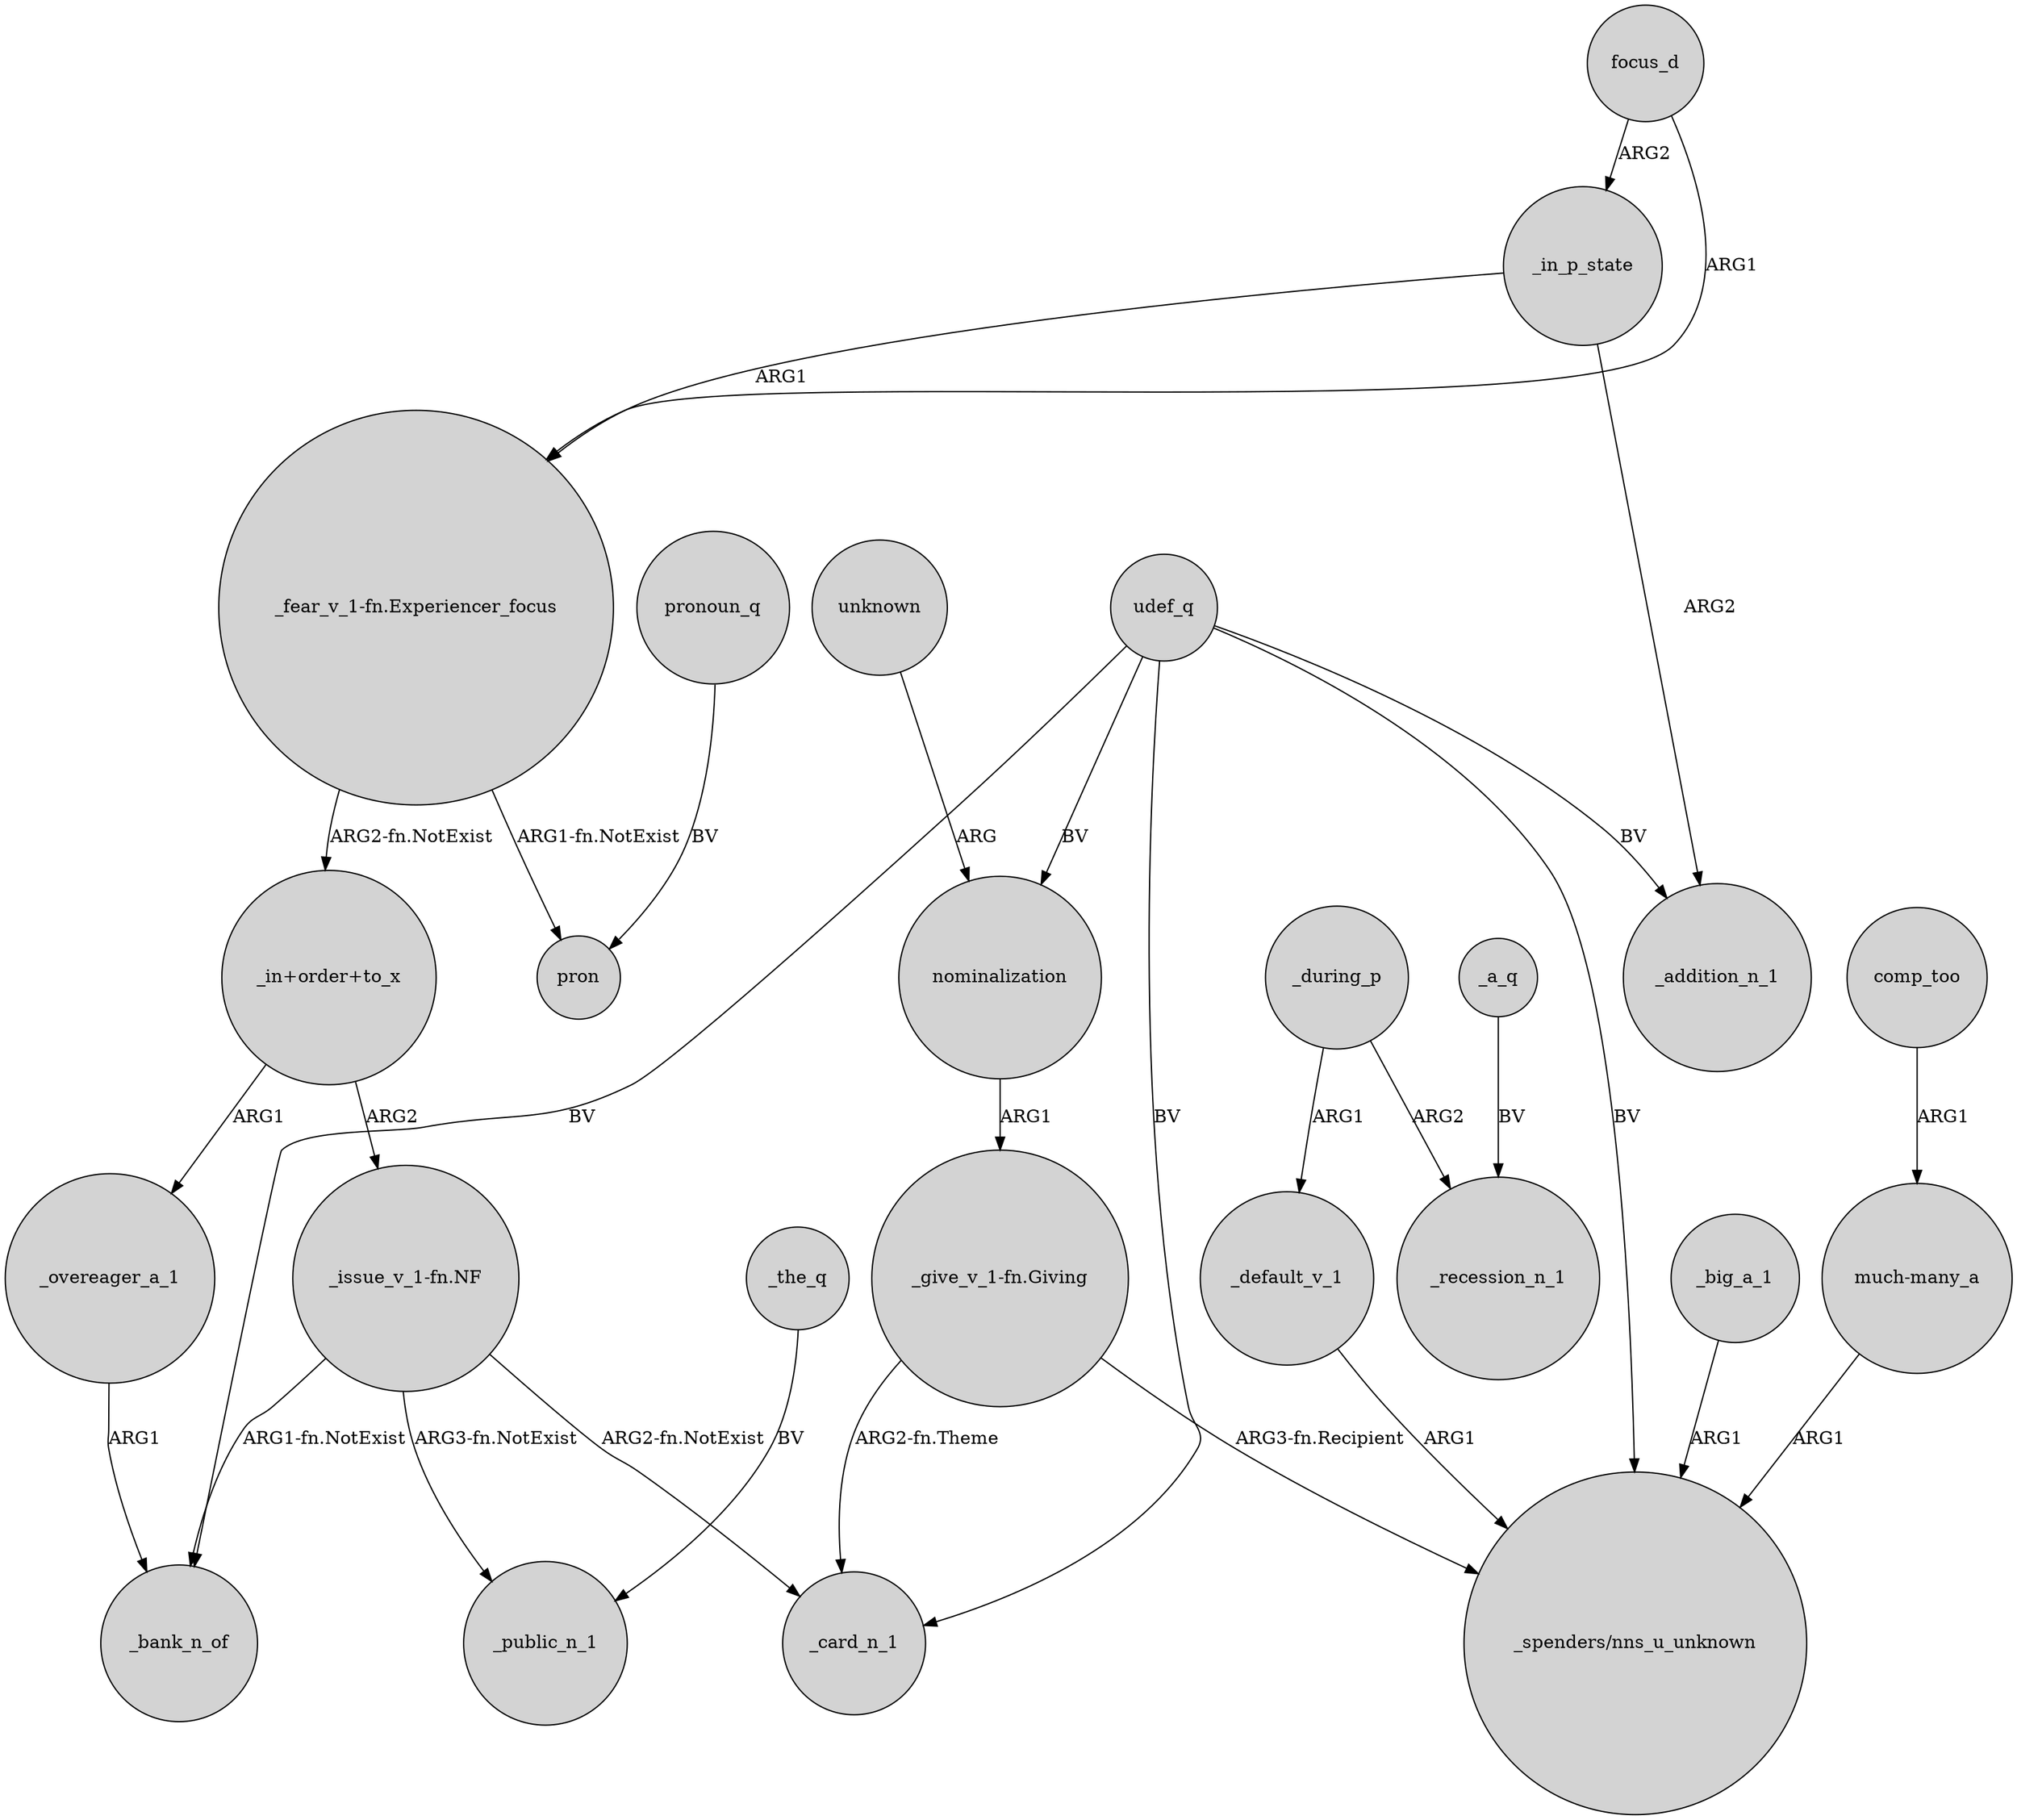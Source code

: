 digraph {
	node [shape=circle style=filled]
	"_fear_v_1-fn.Experiencer_focus" -> pron [label="ARG1-fn.NotExist"]
	unknown -> nominalization [label=ARG]
	"_give_v_1-fn.Giving" -> _card_n_1 [label="ARG2-fn.Theme"]
	comp_too -> "much-many_a" [label=ARG1]
	"_fear_v_1-fn.Experiencer_focus" -> "_in+order+to_x" [label="ARG2-fn.NotExist"]
	focus_d -> _in_p_state [label=ARG2]
	"_issue_v_1-fn.NF" -> _card_n_1 [label="ARG2-fn.NotExist"]
	"_in+order+to_x" -> _overeager_a_1 [label=ARG1]
	udef_q -> "_spenders/nns_u_unknown" [label=BV]
	_during_p -> _recession_n_1 [label=ARG2]
	_during_p -> _default_v_1 [label=ARG1]
	"_issue_v_1-fn.NF" -> _public_n_1 [label="ARG3-fn.NotExist"]
	_overeager_a_1 -> _bank_n_of [label=ARG1]
	udef_q -> _card_n_1 [label=BV]
	_default_v_1 -> "_spenders/nns_u_unknown" [label=ARG1]
	"_give_v_1-fn.Giving" -> "_spenders/nns_u_unknown" [label="ARG3-fn.Recipient"]
	pronoun_q -> pron [label=BV]
	_the_q -> _public_n_1 [label=BV]
	_big_a_1 -> "_spenders/nns_u_unknown" [label=ARG1]
	_in_p_state -> "_fear_v_1-fn.Experiencer_focus" [label=ARG1]
	focus_d -> "_fear_v_1-fn.Experiencer_focus" [label=ARG1]
	udef_q -> _addition_n_1 [label=BV]
	udef_q -> nominalization [label=BV]
	nominalization -> "_give_v_1-fn.Giving" [label=ARG1]
	_in_p_state -> _addition_n_1 [label=ARG2]
	_a_q -> _recession_n_1 [label=BV]
	"much-many_a" -> "_spenders/nns_u_unknown" [label=ARG1]
	"_issue_v_1-fn.NF" -> _bank_n_of [label="ARG1-fn.NotExist"]
	"_in+order+to_x" -> "_issue_v_1-fn.NF" [label=ARG2]
	udef_q -> _bank_n_of [label=BV]
}
